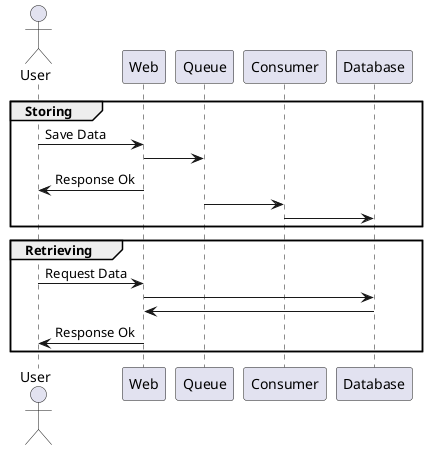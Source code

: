 @startuml Flow
actor User
participant Web
participant Queue
participant Consumer
participant Database

group Storing
    User -> Web: Save Data
    Web -> Queue
    Web -> User: Response Ok
    Queue -> Consumer
    Consumer -> Database
    
end

group Retrieving
    User -> Web: Request Data
    Web -> Database
    Database -> Web
    Web -> User: Response Ok
end

@enduml